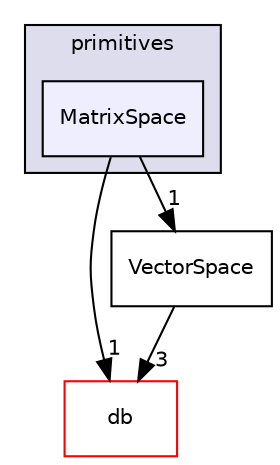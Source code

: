 digraph "src/OpenFOAM/primitives/MatrixSpace" {
  bgcolor=transparent;
  compound=true
  node [ fontsize="10", fontname="Helvetica"];
  edge [ labelfontsize="10", labelfontname="Helvetica"];
  subgraph clusterdir_3e50f45338116b169052b428016851aa {
    graph [ bgcolor="#ddddee", pencolor="black", label="primitives" fontname="Helvetica", fontsize="10", URL="dir_3e50f45338116b169052b428016851aa.html"]
  dir_74bb8d3ac938216a63ff87e7c9cc403c [shape=box, label="MatrixSpace", style="filled", fillcolor="#eeeeff", pencolor="black", URL="dir_74bb8d3ac938216a63ff87e7c9cc403c.html"];
  }
  dir_63c634f7a7cfd679ac26c67fb30fc32f [shape=box label="db" color="red" URL="dir_63c634f7a7cfd679ac26c67fb30fc32f.html"];
  dir_67e43ffa00fdb90d8ab20f3d61175616 [shape=box label="VectorSpace" URL="dir_67e43ffa00fdb90d8ab20f3d61175616.html"];
  dir_74bb8d3ac938216a63ff87e7c9cc403c->dir_63c634f7a7cfd679ac26c67fb30fc32f [headlabel="1", labeldistance=1.5 headhref="dir_002358_001948.html"];
  dir_74bb8d3ac938216a63ff87e7c9cc403c->dir_67e43ffa00fdb90d8ab20f3d61175616 [headlabel="1", labeldistance=1.5 headhref="dir_002358_002416.html"];
  dir_67e43ffa00fdb90d8ab20f3d61175616->dir_63c634f7a7cfd679ac26c67fb30fc32f [headlabel="3", labeldistance=1.5 headhref="dir_002416_001948.html"];
}
